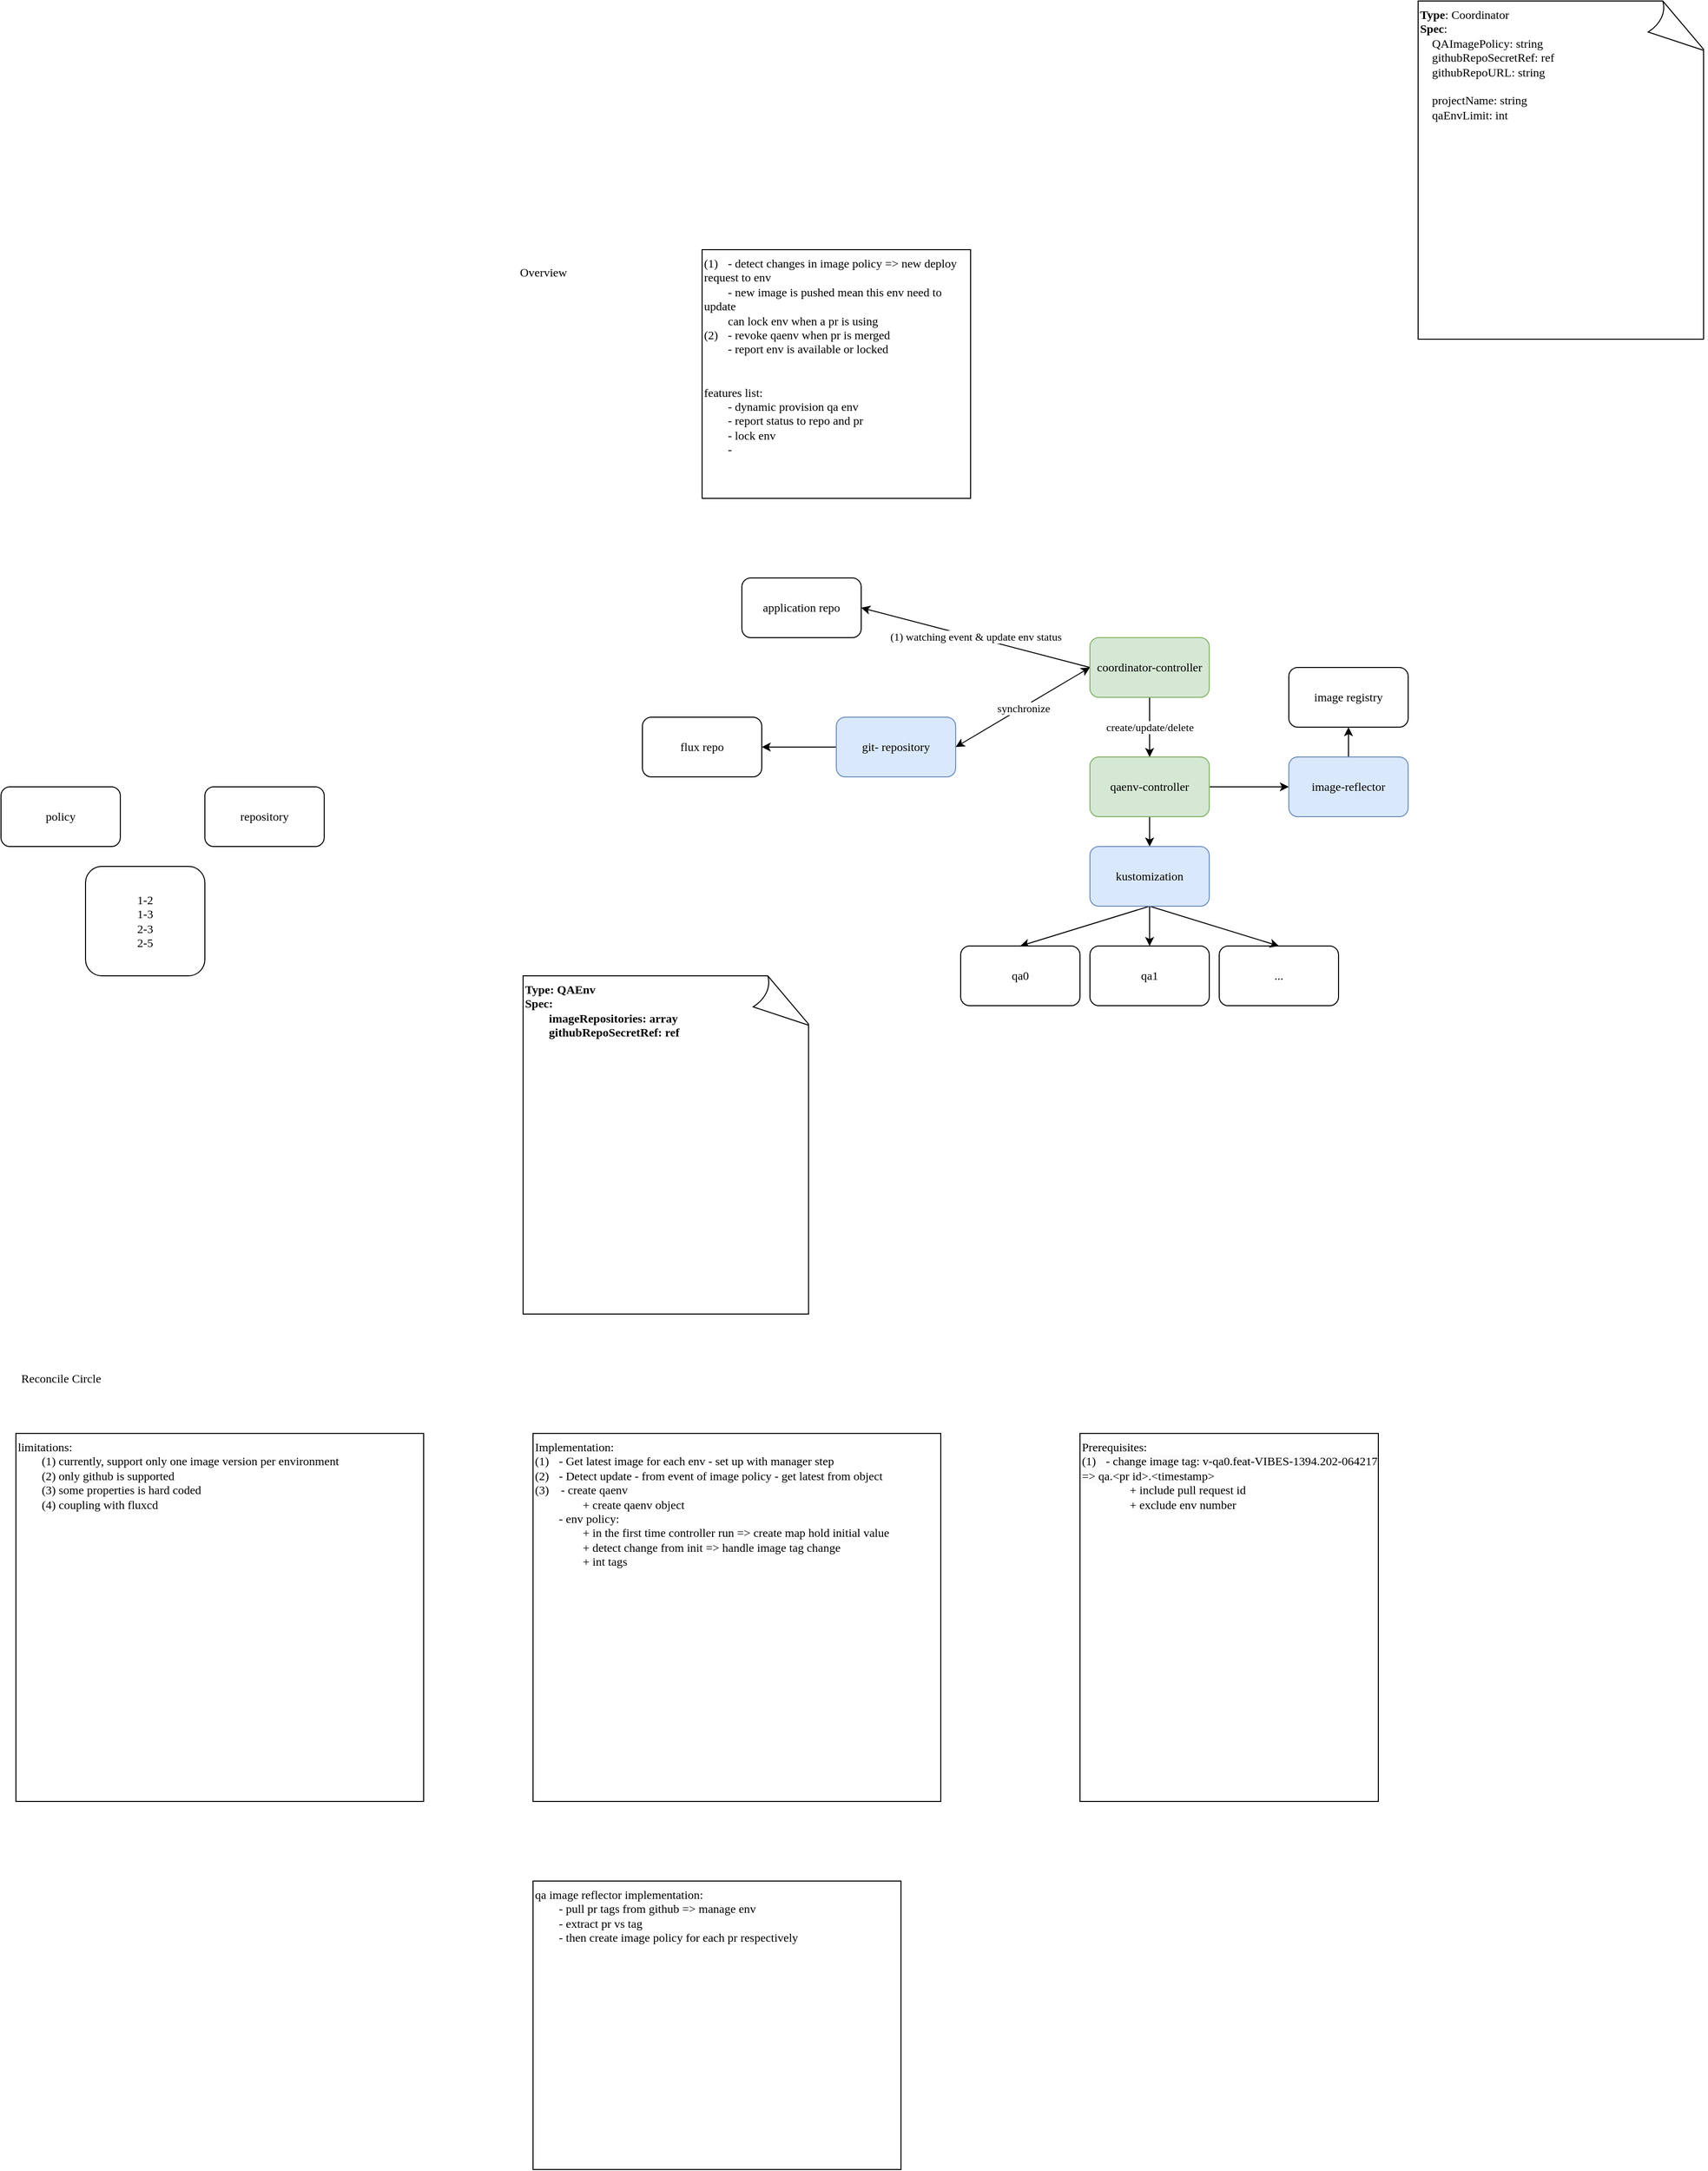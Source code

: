 <mxfile version="21.6.1" type="device">
  <diagram name="Page-1" id="bRJaaYgt9LoUnJo3XgJA">
    <mxGraphModel dx="1770" dy="1708" grid="1" gridSize="10" guides="1" tooltips="1" connect="1" arrows="1" fold="1" page="1" pageScale="1" pageWidth="850" pageHeight="1100" math="0" shadow="0">
      <root>
        <mxCell id="0" />
        <mxCell id="1" parent="0" />
        <mxCell id="MyCjg8jNjYNJ0jFQ8e_i-5" value="image registry" style="rounded=1;whiteSpace=wrap;html=1;fontFamily=Comic Sans MS;" parent="1" vertex="1">
          <mxGeometry x="760" y="430" width="120" height="60" as="geometry" />
        </mxCell>
        <mxCell id="1FVxKT_KeWVKLxRqhHUP-10" style="rounded=0;orthogonalLoop=1;jettySize=auto;html=1;entryX=0.5;entryY=0;entryDx=0;entryDy=0;exitX=0.5;exitY=1;exitDx=0;exitDy=0;fontFamily=Comic Sans MS;" parent="1" source="1FVxKT_KeWVKLxRqhHUP-17" target="1FVxKT_KeWVKLxRqhHUP-8" edge="1">
          <mxGeometry relative="1" as="geometry" />
        </mxCell>
        <mxCell id="1FVxKT_KeWVKLxRqhHUP-11" style="rounded=0;orthogonalLoop=1;jettySize=auto;html=1;exitX=0.5;exitY=1;exitDx=0;exitDy=0;entryX=0.5;entryY=0;entryDx=0;entryDy=0;fontFamily=Comic Sans MS;" parent="1" source="1FVxKT_KeWVKLxRqhHUP-17" target="1FVxKT_KeWVKLxRqhHUP-9" edge="1">
          <mxGeometry relative="1" as="geometry">
            <mxPoint x="640" y="715" as="targetPoint" />
          </mxGeometry>
        </mxCell>
        <mxCell id="1FVxKT_KeWVKLxRqhHUP-18" style="edgeStyle=orthogonalEdgeStyle;rounded=0;orthogonalLoop=1;jettySize=auto;html=1;entryX=0.5;entryY=0;entryDx=0;entryDy=0;fontFamily=Comic Sans MS;" parent="1" source="MyCjg8jNjYNJ0jFQ8e_i-13" target="1FVxKT_KeWVKLxRqhHUP-17" edge="1">
          <mxGeometry relative="1" as="geometry" />
        </mxCell>
        <mxCell id="lH3qMP7hi96gwV7RrOK0-1" style="edgeStyle=orthogonalEdgeStyle;rounded=0;orthogonalLoop=1;jettySize=auto;html=1;entryX=0;entryY=0.5;entryDx=0;entryDy=0;" edge="1" parent="1" source="MyCjg8jNjYNJ0jFQ8e_i-13" target="1FVxKT_KeWVKLxRqhHUP-3">
          <mxGeometry relative="1" as="geometry" />
        </mxCell>
        <mxCell id="MyCjg8jNjYNJ0jFQ8e_i-13" value="qaenv-controller" style="rounded=1;whiteSpace=wrap;html=1;fontFamily=Comic Sans MS;fillColor=#d5e8d4;strokeColor=#82b366;" parent="1" vertex="1">
          <mxGeometry x="560" y="520" width="120" height="60" as="geometry" />
        </mxCell>
        <mxCell id="1FVxKT_KeWVKLxRqhHUP-1" value="application repo" style="rounded=1;whiteSpace=wrap;html=1;fontFamily=Comic Sans MS;" parent="1" vertex="1">
          <mxGeometry x="210" y="340" width="120" height="60" as="geometry" />
        </mxCell>
        <mxCell id="1FVxKT_KeWVKLxRqhHUP-2" value="flux repo" style="rounded=1;whiteSpace=wrap;html=1;fontFamily=Comic Sans MS;" parent="1" vertex="1">
          <mxGeometry x="110" y="480" width="120" height="60" as="geometry" />
        </mxCell>
        <mxCell id="1FVxKT_KeWVKLxRqhHUP-5" style="edgeStyle=orthogonalEdgeStyle;rounded=0;orthogonalLoop=1;jettySize=auto;html=1;entryX=0.5;entryY=1;entryDx=0;entryDy=0;fontFamily=Comic Sans MS;" parent="1" source="1FVxKT_KeWVKLxRqhHUP-3" target="MyCjg8jNjYNJ0jFQ8e_i-5" edge="1">
          <mxGeometry relative="1" as="geometry" />
        </mxCell>
        <mxCell id="1FVxKT_KeWVKLxRqhHUP-3" value="image-reflector" style="rounded=1;whiteSpace=wrap;html=1;fontFamily=Comic Sans MS;fillColor=#dae8fc;strokeColor=#6c8ebf;" parent="1" vertex="1">
          <mxGeometry x="760" y="520" width="120" height="60" as="geometry" />
        </mxCell>
        <mxCell id="1FVxKT_KeWVKLxRqhHUP-7" value="create/update/delete" style="edgeStyle=orthogonalEdgeStyle;rounded=0;orthogonalLoop=1;jettySize=auto;html=1;fontFamily=Comic Sans MS;" parent="1" source="1FVxKT_KeWVKLxRqhHUP-4" target="MyCjg8jNjYNJ0jFQ8e_i-13" edge="1">
          <mxGeometry relative="1" as="geometry" />
        </mxCell>
        <mxCell id="1FVxKT_KeWVKLxRqhHUP-13" style="rounded=0;orthogonalLoop=1;jettySize=auto;html=1;entryX=1;entryY=0.5;entryDx=0;entryDy=0;exitX=0;exitY=0.5;exitDx=0;exitDy=0;fontFamily=Comic Sans MS;" parent="1" source="1FVxKT_KeWVKLxRqhHUP-4" target="1FVxKT_KeWVKLxRqhHUP-1" edge="1">
          <mxGeometry relative="1" as="geometry" />
        </mxCell>
        <mxCell id="1FVxKT_KeWVKLxRqhHUP-14" value="(1) watching event &amp;amp; update env status" style="edgeLabel;html=1;align=center;verticalAlign=middle;resizable=0;points=[];fontFamily=Comic Sans MS;" parent="1FVxKT_KeWVKLxRqhHUP-13" vertex="1" connectable="0">
          <mxGeometry x="0.007" y="-1" relative="1" as="geometry">
            <mxPoint as="offset" />
          </mxGeometry>
        </mxCell>
        <mxCell id="1FVxKT_KeWVKLxRqhHUP-15" style="rounded=0;orthogonalLoop=1;jettySize=auto;html=1;entryX=1;entryY=0.5;entryDx=0;entryDy=0;exitX=0;exitY=0.5;exitDx=0;exitDy=0;startArrow=classic;startFill=1;fontFamily=Comic Sans MS;" parent="1" source="1FVxKT_KeWVKLxRqhHUP-4" target="1FVxKT_KeWVKLxRqhHUP-60" edge="1">
          <mxGeometry relative="1" as="geometry" />
        </mxCell>
        <mxCell id="1FVxKT_KeWVKLxRqhHUP-16" value="synchronize" style="edgeLabel;html=1;align=center;verticalAlign=middle;resizable=0;points=[];fontFamily=Comic Sans MS;" parent="1FVxKT_KeWVKLxRqhHUP-15" vertex="1" connectable="0">
          <mxGeometry x="0.002" y="1" relative="1" as="geometry">
            <mxPoint as="offset" />
          </mxGeometry>
        </mxCell>
        <mxCell id="1FVxKT_KeWVKLxRqhHUP-4" value="coordinator-controller" style="rounded=1;whiteSpace=wrap;html=1;fontFamily=Comic Sans MS;fillColor=#d5e8d4;strokeColor=#82b366;" parent="1" vertex="1">
          <mxGeometry x="560" y="400" width="120" height="60" as="geometry" />
        </mxCell>
        <mxCell id="1FVxKT_KeWVKLxRqhHUP-8" value="qa0" style="rounded=1;whiteSpace=wrap;html=1;fontFamily=Comic Sans MS;" parent="1" vertex="1">
          <mxGeometry x="430" y="710" width="120" height="60" as="geometry" />
        </mxCell>
        <mxCell id="1FVxKT_KeWVKLxRqhHUP-9" value="qa1" style="rounded=1;whiteSpace=wrap;html=1;fontFamily=Comic Sans MS;" parent="1" vertex="1">
          <mxGeometry x="560" y="710" width="120" height="60" as="geometry" />
        </mxCell>
        <mxCell id="1FVxKT_KeWVKLxRqhHUP-12" value="..." style="rounded=1;whiteSpace=wrap;html=1;fontFamily=Comic Sans MS;" parent="1" vertex="1">
          <mxGeometry x="690" y="710" width="120" height="60" as="geometry" />
        </mxCell>
        <mxCell id="1FVxKT_KeWVKLxRqhHUP-19" style="rounded=0;orthogonalLoop=1;jettySize=auto;html=1;entryX=0.5;entryY=0;entryDx=0;entryDy=0;exitX=0.5;exitY=1;exitDx=0;exitDy=0;fontFamily=Comic Sans MS;" parent="1" source="1FVxKT_KeWVKLxRqhHUP-17" target="1FVxKT_KeWVKLxRqhHUP-12" edge="1">
          <mxGeometry relative="1" as="geometry" />
        </mxCell>
        <mxCell id="1FVxKT_KeWVKLxRqhHUP-17" value="kustomization" style="rounded=1;whiteSpace=wrap;html=1;fontFamily=Comic Sans MS;fillColor=#dae8fc;strokeColor=#6c8ebf;" parent="1" vertex="1">
          <mxGeometry x="560" y="610" width="120" height="60" as="geometry" />
        </mxCell>
        <mxCell id="1FVxKT_KeWVKLxRqhHUP-46" value="&lt;b&gt;Type&lt;/b&gt;: Coordinator&lt;br&gt;&lt;b&gt;Spec&lt;/b&gt;:&lt;br&gt;&lt;span style=&quot;&quot;&gt;&lt;span style=&quot;white-space: pre;&quot;&gt;&amp;nbsp;&amp;nbsp;&amp;nbsp;&amp;nbsp;&lt;/span&gt;&lt;/span&gt;QAImagePolicy&lt;span style=&quot;background-color: initial;&quot;&gt;: string&lt;/span&gt;&lt;br&gt;&lt;span style=&quot;&quot;&gt;&lt;span style=&quot;white-space: pre;&quot;&gt;&amp;nbsp;&amp;nbsp;&amp;nbsp;&amp;nbsp;&lt;/span&gt;&lt;/span&gt;githubRepoSecretRef: ref&lt;br&gt;&lt;span style=&quot;&quot;&gt;&lt;span style=&quot;white-space: pre;&quot;&gt;&amp;nbsp;&amp;nbsp;&amp;nbsp;&amp;nbsp;&lt;/span&gt;&lt;/span&gt;githubRepoURL: string&lt;br&gt;&lt;br&gt;&lt;span style=&quot;&quot;&gt;&lt;span style=&quot;white-space: pre;&quot;&gt;&amp;nbsp;&amp;nbsp;&amp;nbsp;&amp;nbsp;&lt;/span&gt;&lt;/span&gt;projectName: string&lt;br&gt;&lt;span style=&quot;&quot;&gt;&lt;span style=&quot;white-space: pre;&quot;&gt;&amp;nbsp;&amp;nbsp;&amp;nbsp;&amp;nbsp;&lt;/span&gt;&lt;/span&gt;qaEnvLimit: int" style="whiteSpace=wrap;html=1;shape=mxgraph.basic.document;align=left;verticalAlign=top;fontFamily=Comic Sans MS;" parent="1" vertex="1">
          <mxGeometry x="890" y="-240" width="290" height="340" as="geometry" />
        </mxCell>
        <mxCell id="1FVxKT_KeWVKLxRqhHUP-48" value="(1)&lt;span style=&quot;white-space: pre;&quot;&gt;&#x9;&lt;/span&gt;- detect changes in image policy =&amp;gt; new deploy request to env&lt;br&gt;&lt;span style=&quot;white-space: pre;&quot;&gt;&#x9;&lt;/span&gt;- new image is pushed mean this env need to update&lt;br&gt;&lt;span style=&quot;white-space: pre;&quot;&gt;&#x9;&lt;/span&gt;can lock env when a pr is using&lt;br&gt;(2) &lt;span style=&quot;white-space: pre;&quot;&gt;&#x9;&lt;/span&gt;- revoke qaenv when pr is merged&lt;br&gt;&lt;span style=&quot;white-space: pre;&quot;&gt;&#x9;&lt;/span&gt;- report env is available or locked&lt;br&gt;&lt;br&gt;&lt;br&gt;features list:&lt;br&gt;&lt;span style=&quot;white-space: pre;&quot;&gt;&#x9;&lt;/span&gt;- dynamic provision qa env&lt;br&gt;&lt;span style=&quot;white-space: pre;&quot;&gt;&#x9;&lt;/span&gt;- report status to repo and pr&lt;br&gt;&lt;span style=&quot;white-space: pre;&quot;&gt;&#x9;&lt;/span&gt;- lock env&lt;br&gt;&lt;span style=&quot;white-space: pre;&quot;&gt;&#x9;&lt;/span&gt;-&amp;nbsp;" style="rounded=0;whiteSpace=wrap;html=1;align=left;verticalAlign=top;fontFamily=Comic Sans MS;" parent="1" vertex="1">
          <mxGeometry x="170" y="10" width="270" height="250" as="geometry" />
        </mxCell>
        <mxCell id="1FVxKT_KeWVKLxRqhHUP-49" value="Type: QAEnv&lt;br&gt;Spec:&lt;br&gt;&lt;span style=&quot;white-space: pre;&quot;&gt;&#x9;&lt;/span&gt;imageRepositories: array&lt;br&gt;&lt;span style=&quot;white-space: pre;&quot;&gt;&#x9;&lt;/span&gt;githubRepoSecretRef: ref&lt;br&gt;&lt;span style=&quot;white-space: pre;&quot;&gt;&#x9;&lt;/span&gt;" style="whiteSpace=wrap;html=1;shape=mxgraph.basic.document;align=left;verticalAlign=top;fontFamily=Comic Sans MS;fontStyle=1" parent="1" vertex="1">
          <mxGeometry x="-10" y="740" width="290" height="340" as="geometry" />
        </mxCell>
        <mxCell id="1FVxKT_KeWVKLxRqhHUP-52" value="Overview" style="text;html=1;align=center;verticalAlign=middle;resizable=0;points=[];autosize=1;strokeColor=none;fillColor=none;fontFamily=Comic Sans MS;" parent="1" vertex="1">
          <mxGeometry x="-30" y="18" width="80" height="30" as="geometry" />
        </mxCell>
        <mxCell id="1FVxKT_KeWVKLxRqhHUP-53" value="Reconcile Circle" style="text;html=1;align=center;verticalAlign=middle;resizable=0;points=[];autosize=1;strokeColor=none;fillColor=none;fontFamily=Comic Sans MS;" parent="1" vertex="1">
          <mxGeometry x="-530" y="1130" width="110" height="30" as="geometry" />
        </mxCell>
        <mxCell id="1FVxKT_KeWVKLxRqhHUP-58" value="&lt;span style=&quot;color: rgb(0, 0, 0); font-size: 12px; font-style: normal; font-variant-ligatures: normal; font-variant-caps: normal; font-weight: 400; letter-spacing: normal; orphans: 2; text-indent: 0px; text-transform: none; widows: 2; word-spacing: 0px; -webkit-text-stroke-width: 0px; background-color: rgb(251, 251, 251); text-decoration-thickness: initial; text-decoration-style: initial; text-decoration-color: initial; float: none; display: inline !important;&quot;&gt;Prerequisites:&lt;/span&gt;&lt;br style=&quot;border-color: var(--border-color); color: rgb(0, 0, 0); font-size: 12px; font-style: normal; font-variant-ligatures: normal; font-variant-caps: normal; font-weight: 400; letter-spacing: normal; orphans: 2; text-indent: 0px; text-transform: none; widows: 2; word-spacing: 0px; -webkit-text-stroke-width: 0px; background-color: rgb(251, 251, 251); text-decoration-thickness: initial; text-decoration-style: initial; text-decoration-color: initial;&quot;&gt;&lt;span style=&quot;color: rgb(0, 0, 0); font-size: 12px; font-style: normal; font-variant-ligatures: normal; font-variant-caps: normal; font-weight: 400; letter-spacing: normal; orphans: 2; text-indent: 0px; text-transform: none; widows: 2; word-spacing: 0px; -webkit-text-stroke-width: 0px; background-color: rgb(251, 251, 251); text-decoration-thickness: initial; text-decoration-style: initial; text-decoration-color: initial; float: none; display: inline !important;&quot;&gt;(1) &lt;span style=&quot;white-space: pre;&quot;&gt;&#x9;&lt;/span&gt;- change image tag:&amp;nbsp;v-qa0.feat-VIBES-1394.202-064217 =&amp;gt; qa&lt;/span&gt;.&amp;lt;pr id&amp;gt;.&amp;lt;timestamp&amp;gt;&lt;br&gt;&lt;span style=&quot;white-space: pre;&quot;&gt;&#x9;&lt;/span&gt;&lt;span style=&quot;white-space: pre;&quot;&gt;&#x9;&lt;/span&gt;+ include pull request id&lt;br&gt;&lt;span style=&quot;white-space: pre;&quot;&gt;&#x9;&lt;/span&gt;&lt;span style=&quot;white-space: pre;&quot;&gt;&#x9;&lt;/span&gt;+ exclude env number" style="rounded=0;whiteSpace=wrap;html=1;verticalAlign=top;align=left;fontFamily=Comic Sans MS;" parent="1" vertex="1">
          <mxGeometry x="550" y="1200" width="300" height="370" as="geometry" />
        </mxCell>
        <mxCell id="1FVxKT_KeWVKLxRqhHUP-59" value="Implementation:&lt;br&gt;(1) &lt;span style=&quot;white-space: pre;&quot;&gt;&#x9;&lt;/span&gt;- Get latest image for each env - set up with manager step&lt;br style=&quot;border-color: var(--border-color);&quot;&gt;&lt;span style=&quot;border-color: var(--border-color);&quot;&gt;(2) &lt;span style=&quot;white-space: pre;&quot;&gt;&#x9;&lt;/span&gt;- Detect update - from event of image policy - get latest from object&lt;/span&gt;&lt;br style=&quot;border-color: var(--border-color);&quot;&gt;&lt;span style=&quot;border-color: var(--border-color);&quot;&gt;(3)&amp;nbsp;&lt;span style=&quot;border-color: var(--border-color);&quot;&gt;&lt;span style=&quot;white-space: pre;&quot;&gt;&amp;nbsp;&amp;nbsp;&amp;nbsp;&lt;/span&gt;&lt;/span&gt;- create qaenv&lt;br style=&quot;border-color: var(--border-color);&quot;&gt;&lt;span style=&quot;border-color: var(--border-color);&quot;&gt;&lt;span style=&quot;white-space: pre;&quot;&gt;&amp;nbsp;&amp;nbsp;&amp;nbsp;&amp;nbsp;&lt;/span&gt;&lt;/span&gt;&amp;nbsp;&lt;span style=&quot;border-color: var(--border-color);&quot;&gt;&lt;span style=&quot;white-space: pre;&quot;&gt;&amp;nbsp;&amp;nbsp;&amp;nbsp;&amp;nbsp;&lt;span style=&quot;white-space: pre;&quot;&gt;&#x9;&lt;/span&gt;&lt;/span&gt;&lt;/span&gt;+ create qaenv object&lt;br style=&quot;border-color: var(--border-color);&quot;&gt;&lt;span style=&quot;border-color: var(--border-color);&quot;&gt;&lt;span style=&quot;white-space: pre;&quot;&gt;&amp;nbsp;&amp;nbsp;&amp;nbsp;&amp;nbsp;&lt;span style=&quot;white-space: pre;&quot;&gt;&#x9;&lt;/span&gt;&lt;/span&gt;&lt;/span&gt;- env policy:&amp;nbsp;&lt;br style=&quot;border-color: var(--border-color);&quot;&gt;&lt;span style=&quot;border-color: var(--border-color);&quot;&gt;&lt;span style=&quot;white-space: pre;&quot;&gt;&amp;nbsp;&amp;nbsp;&amp;nbsp;&amp;nbsp;&lt;/span&gt;&lt;/span&gt;&lt;span style=&quot;border-color: var(--border-color);&quot;&gt;&lt;span style=&quot;white-space: pre;&quot;&gt;&amp;nbsp;&amp;nbsp;&amp;nbsp;&amp;nbsp;&lt;span style=&quot;white-space: pre;&quot;&gt;&#x9;&lt;/span&gt;&lt;/span&gt;&lt;/span&gt;+ in the first time controller run =&amp;gt; create map hold initial value&lt;br style=&quot;border-color: var(--border-color);&quot;&gt;&lt;span style=&quot;border-color: var(--border-color);&quot;&gt;&lt;span style=&quot;white-space: pre;&quot;&gt;&amp;nbsp;&amp;nbsp;&amp;nbsp;&amp;nbsp;&lt;/span&gt;&lt;/span&gt;&lt;span style=&quot;border-color: var(--border-color);&quot;&gt;&lt;span style=&quot;white-space: pre;&quot;&gt;&amp;nbsp;&amp;nbsp;&amp;nbsp;&amp;nbsp;&lt;span style=&quot;white-space: pre;&quot;&gt;&#x9;&lt;/span&gt;&lt;/span&gt;&lt;/span&gt;+ detect change from init =&amp;gt; handle image tag change&lt;br style=&quot;border-color: var(--border-color);&quot;&gt;&lt;span style=&quot;border-color: var(--border-color);&quot;&gt;&lt;span style=&quot;white-space: pre;&quot;&gt;&amp;nbsp;&amp;nbsp;&amp;nbsp;&amp;nbsp;&lt;/span&gt;&lt;/span&gt;&lt;span style=&quot;border-color: var(--border-color);&quot;&gt;&lt;span style=&quot;white-space: pre;&quot;&gt;&amp;nbsp;&amp;nbsp;&amp;nbsp;&amp;nbsp;&lt;span style=&quot;white-space: pre;&quot;&gt;&#x9;&lt;/span&gt;&lt;/span&gt;&lt;/span&gt;+ int tags&lt;/span&gt;&lt;span style=&quot;&quot;&gt;&lt;br&gt;&lt;/span&gt;" style="rounded=0;whiteSpace=wrap;html=1;verticalAlign=top;align=left;fontFamily=Comic Sans MS;" parent="1" vertex="1">
          <mxGeometry y="1200" width="410" height="370" as="geometry" />
        </mxCell>
        <mxCell id="1FVxKT_KeWVKLxRqhHUP-61" style="edgeStyle=orthogonalEdgeStyle;rounded=0;orthogonalLoop=1;jettySize=auto;html=1;" parent="1" source="1FVxKT_KeWVKLxRqhHUP-60" target="1FVxKT_KeWVKLxRqhHUP-2" edge="1">
          <mxGeometry relative="1" as="geometry" />
        </mxCell>
        <mxCell id="1FVxKT_KeWVKLxRqhHUP-60" value="git- repository" style="rounded=1;whiteSpace=wrap;html=1;fontFamily=Comic Sans MS;fillColor=#dae8fc;strokeColor=#6c8ebf;" parent="1" vertex="1">
          <mxGeometry x="305" y="480" width="120" height="60" as="geometry" />
        </mxCell>
        <mxCell id="EDGPw5ndXaG1DN3Bmq3b-1" value="&lt;span style=&quot;&quot;&gt;limitations:&lt;br&gt;&lt;span style=&quot;white-space: pre;&quot;&gt;&#x9;&lt;/span&gt;(1) currently, support only one image version per environment&lt;br&gt;&lt;span style=&quot;white-space: pre;&quot;&gt;&#x9;&lt;/span&gt;(2) only github is supported&lt;br&gt;&lt;span style=&quot;white-space: pre;&quot;&gt;&#x9;&lt;/span&gt;(3) some properties is hard coded&lt;br&gt;&lt;span style=&quot;white-space: pre;&quot;&gt;&#x9;&lt;/span&gt;(4) coupling with fluxcd&lt;br&gt;&lt;/span&gt;" style="rounded=0;whiteSpace=wrap;html=1;verticalAlign=top;align=left;fontFamily=Comic Sans MS;" parent="1" vertex="1">
          <mxGeometry x="-520" y="1200" width="410" height="370" as="geometry" />
        </mxCell>
        <mxCell id="EDGPw5ndXaG1DN3Bmq3b-2" value="policy" style="rounded=1;whiteSpace=wrap;html=1;fontFamily=Comic Sans MS;" parent="1" vertex="1">
          <mxGeometry x="-535" y="550" width="120" height="60" as="geometry" />
        </mxCell>
        <mxCell id="EDGPw5ndXaG1DN3Bmq3b-3" value="repository" style="rounded=1;whiteSpace=wrap;html=1;fontFamily=Comic Sans MS;" parent="1" vertex="1">
          <mxGeometry x="-330" y="550" width="120" height="60" as="geometry" />
        </mxCell>
        <mxCell id="EDGPw5ndXaG1DN3Bmq3b-5" value="qa image reflector implementation:&amp;nbsp;&lt;br&gt;&#x9;&lt;span style=&quot;&quot;&gt;&lt;span style=&quot;&quot;&gt;&lt;span style=&quot;&quot;&gt;&lt;span style=&quot;white-space: pre;&quot;&gt;&amp;nbsp;&amp;nbsp;&amp;nbsp;&amp;nbsp;&lt;span style=&quot;white-space: pre;&quot;&gt;&#x9;&lt;/span&gt;&lt;/span&gt;&lt;/span&gt;- &lt;/span&gt;&lt;/span&gt;pull pr tags from github =&amp;gt; manage env&lt;br&gt;&lt;span style=&quot;white-space: pre;&quot;&gt;&#x9;&lt;/span&gt;- extract pr vs tag&lt;br&gt;&lt;span style=&quot;white-space: pre;&quot;&gt;&#x9;&lt;/span&gt;- &lt;span style=&quot;&quot;&gt;&lt;/span&gt;&lt;span style=&quot;border-color: var(--border-color);&quot;&gt;t&lt;/span&gt;hen create image policy for each pr respectively&lt;span style=&quot;&quot;&gt;&lt;br&gt;&lt;span style=&quot;white-space: pre;&quot;&gt;&amp;nbsp;&amp;nbsp;&amp;nbsp;&amp;nbsp;&lt;span style=&quot;white-space: pre;&quot;&gt;&#x9;&lt;/span&gt;&lt;/span&gt;&lt;/span&gt;" style="rounded=0;whiteSpace=wrap;html=1;align=left;verticalAlign=top;fontFamily=Comic Sans MS;" parent="1" vertex="1">
          <mxGeometry y="1650" width="370" height="290" as="geometry" />
        </mxCell>
        <mxCell id="EDGPw5ndXaG1DN3Bmq3b-8" value="1-2&lt;br&gt;1-3&lt;br&gt;2-3&lt;br&gt;2-5" style="rounded=1;whiteSpace=wrap;html=1;fontFamily=Comic Sans MS;" parent="1" vertex="1">
          <mxGeometry x="-450" y="630" width="120" height="110" as="geometry" />
        </mxCell>
      </root>
    </mxGraphModel>
  </diagram>
</mxfile>
